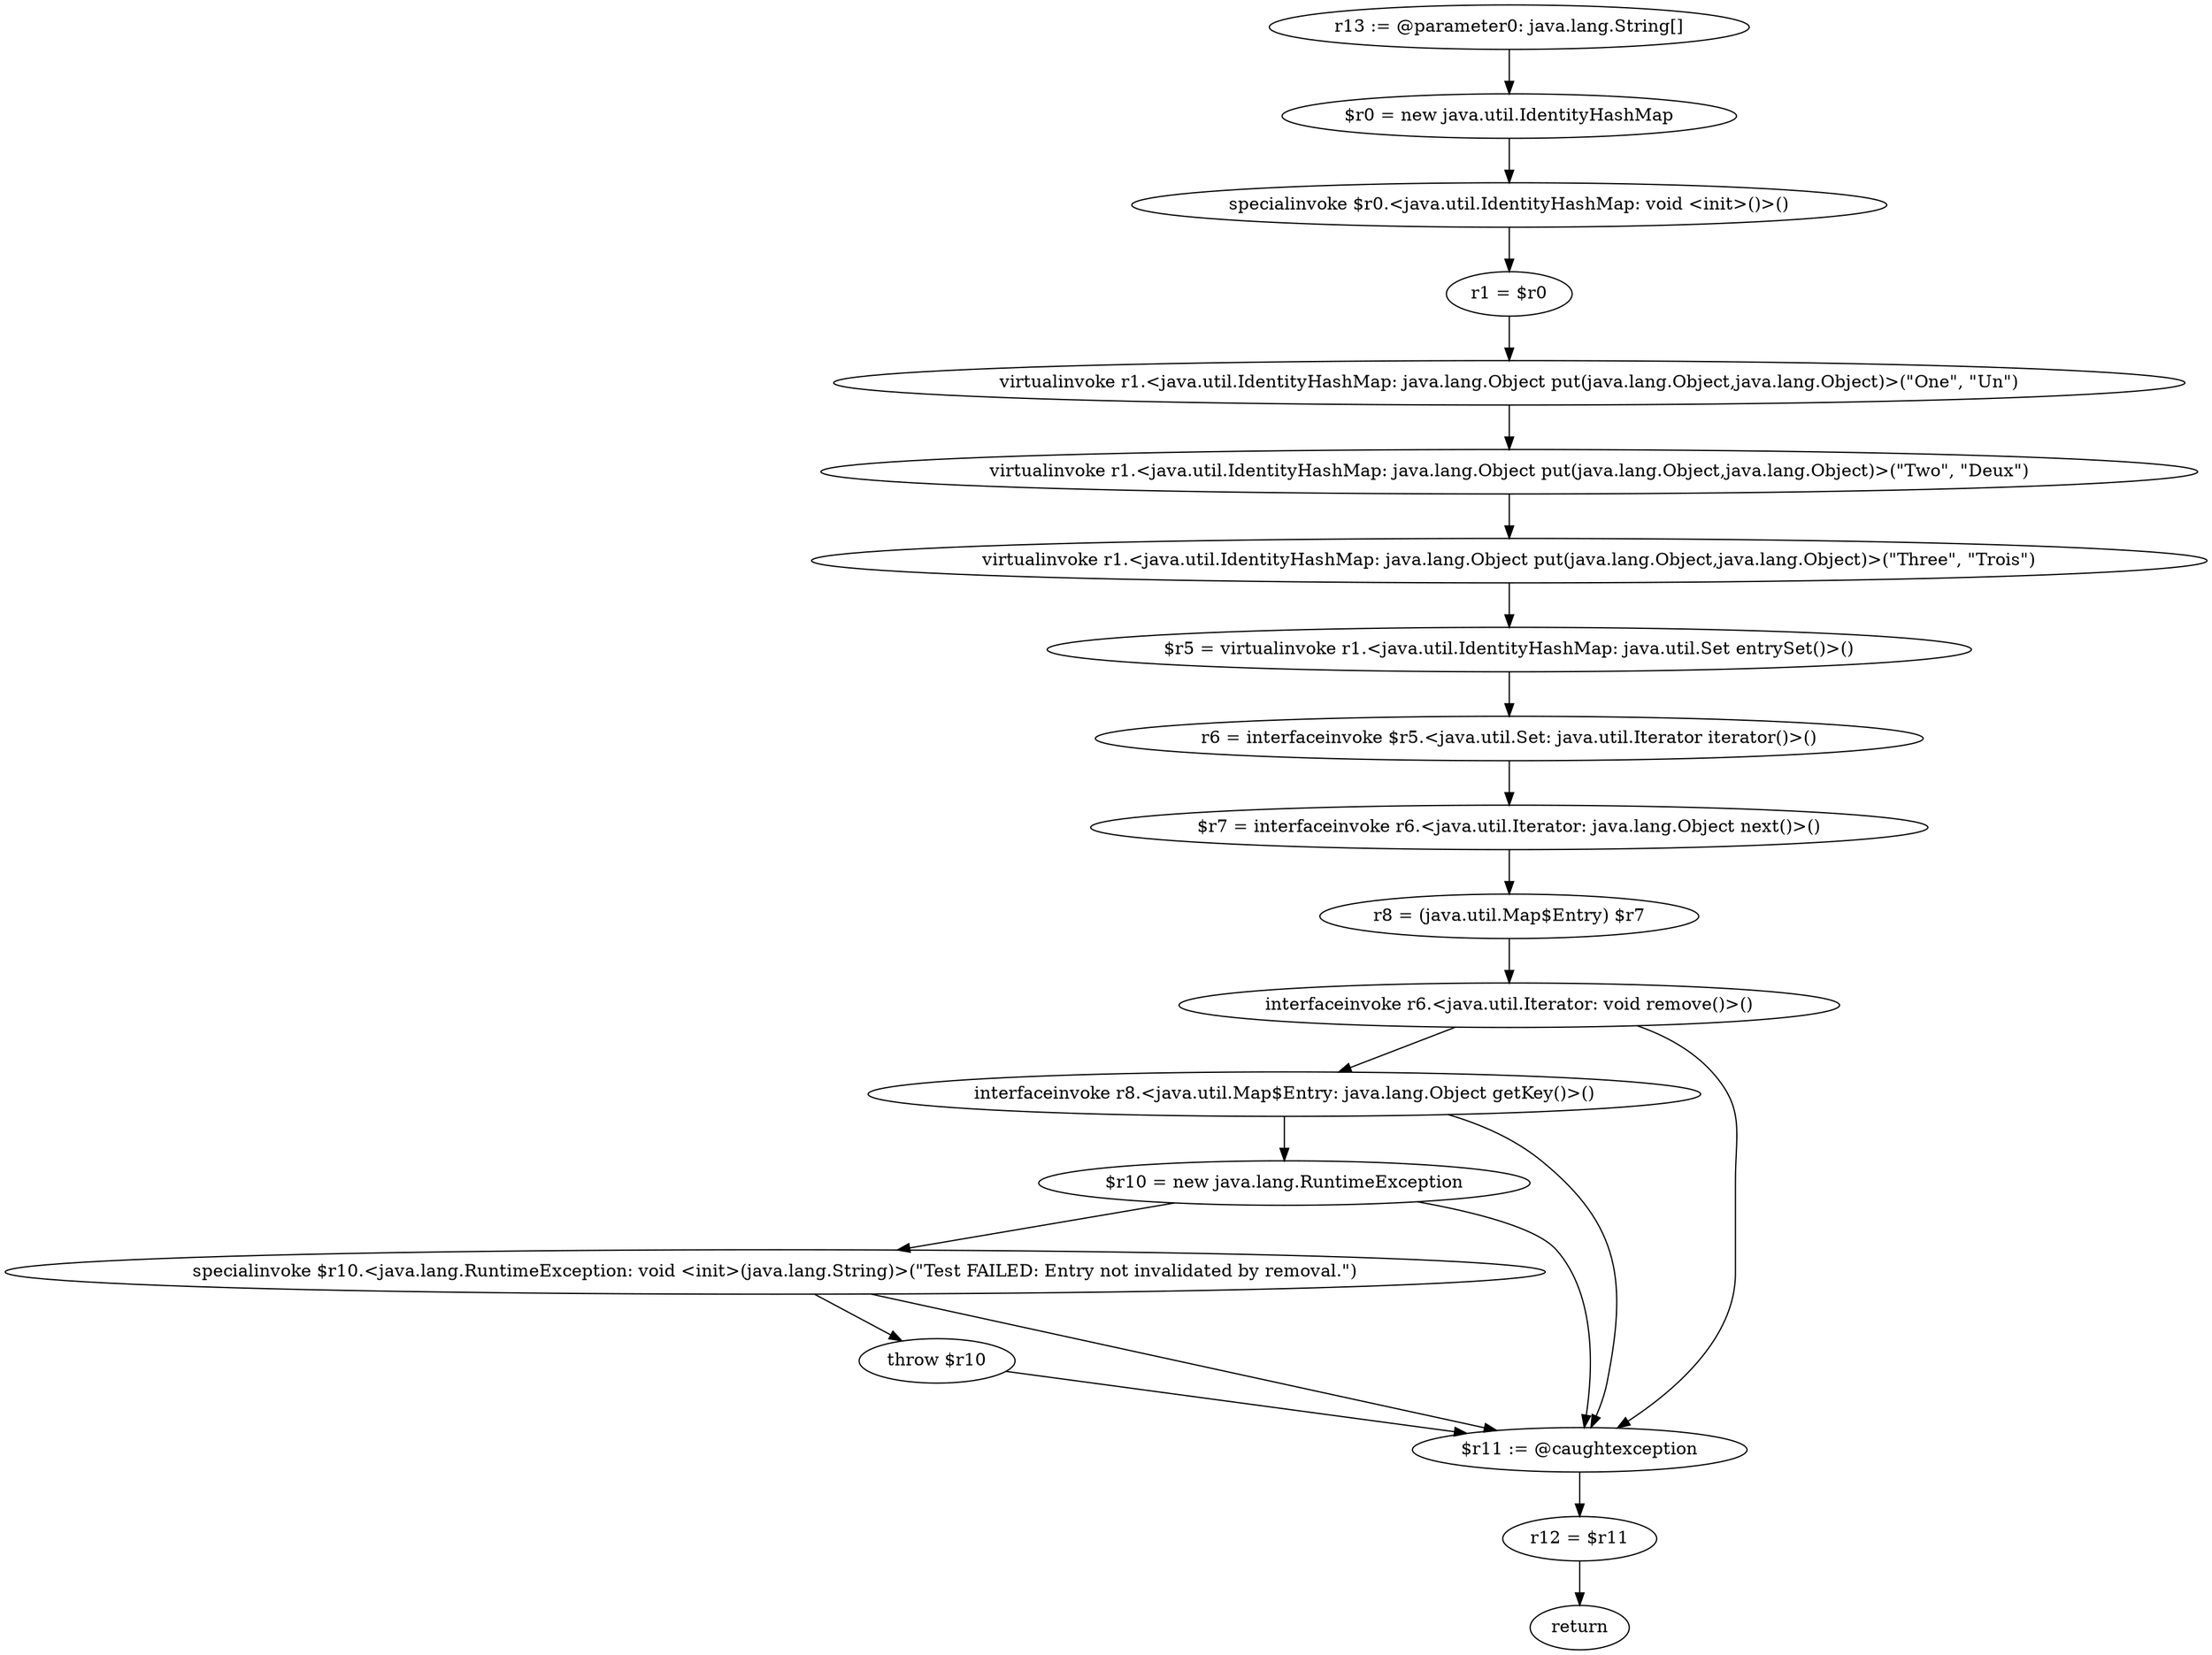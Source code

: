 digraph "unitGraph" {
    "r13 := @parameter0: java.lang.String[]"
    "$r0 = new java.util.IdentityHashMap"
    "specialinvoke $r0.<java.util.IdentityHashMap: void <init>()>()"
    "r1 = $r0"
    "virtualinvoke r1.<java.util.IdentityHashMap: java.lang.Object put(java.lang.Object,java.lang.Object)>(\"One\", \"Un\")"
    "virtualinvoke r1.<java.util.IdentityHashMap: java.lang.Object put(java.lang.Object,java.lang.Object)>(\"Two\", \"Deux\")"
    "virtualinvoke r1.<java.util.IdentityHashMap: java.lang.Object put(java.lang.Object,java.lang.Object)>(\"Three\", \"Trois\")"
    "$r5 = virtualinvoke r1.<java.util.IdentityHashMap: java.util.Set entrySet()>()"
    "r6 = interfaceinvoke $r5.<java.util.Set: java.util.Iterator iterator()>()"
    "$r7 = interfaceinvoke r6.<java.util.Iterator: java.lang.Object next()>()"
    "r8 = (java.util.Map$Entry) $r7"
    "interfaceinvoke r6.<java.util.Iterator: void remove()>()"
    "interfaceinvoke r8.<java.util.Map$Entry: java.lang.Object getKey()>()"
    "$r10 = new java.lang.RuntimeException"
    "specialinvoke $r10.<java.lang.RuntimeException: void <init>(java.lang.String)>(\"Test FAILED: Entry not invalidated by removal.\")"
    "throw $r10"
    "$r11 := @caughtexception"
    "r12 = $r11"
    "return"
    "r13 := @parameter0: java.lang.String[]"->"$r0 = new java.util.IdentityHashMap";
    "$r0 = new java.util.IdentityHashMap"->"specialinvoke $r0.<java.util.IdentityHashMap: void <init>()>()";
    "specialinvoke $r0.<java.util.IdentityHashMap: void <init>()>()"->"r1 = $r0";
    "r1 = $r0"->"virtualinvoke r1.<java.util.IdentityHashMap: java.lang.Object put(java.lang.Object,java.lang.Object)>(\"One\", \"Un\")";
    "virtualinvoke r1.<java.util.IdentityHashMap: java.lang.Object put(java.lang.Object,java.lang.Object)>(\"One\", \"Un\")"->"virtualinvoke r1.<java.util.IdentityHashMap: java.lang.Object put(java.lang.Object,java.lang.Object)>(\"Two\", \"Deux\")";
    "virtualinvoke r1.<java.util.IdentityHashMap: java.lang.Object put(java.lang.Object,java.lang.Object)>(\"Two\", \"Deux\")"->"virtualinvoke r1.<java.util.IdentityHashMap: java.lang.Object put(java.lang.Object,java.lang.Object)>(\"Three\", \"Trois\")";
    "virtualinvoke r1.<java.util.IdentityHashMap: java.lang.Object put(java.lang.Object,java.lang.Object)>(\"Three\", \"Trois\")"->"$r5 = virtualinvoke r1.<java.util.IdentityHashMap: java.util.Set entrySet()>()";
    "$r5 = virtualinvoke r1.<java.util.IdentityHashMap: java.util.Set entrySet()>()"->"r6 = interfaceinvoke $r5.<java.util.Set: java.util.Iterator iterator()>()";
    "r6 = interfaceinvoke $r5.<java.util.Set: java.util.Iterator iterator()>()"->"$r7 = interfaceinvoke r6.<java.util.Iterator: java.lang.Object next()>()";
    "$r7 = interfaceinvoke r6.<java.util.Iterator: java.lang.Object next()>()"->"r8 = (java.util.Map$Entry) $r7";
    "r8 = (java.util.Map$Entry) $r7"->"interfaceinvoke r6.<java.util.Iterator: void remove()>()";
    "interfaceinvoke r6.<java.util.Iterator: void remove()>()"->"interfaceinvoke r8.<java.util.Map$Entry: java.lang.Object getKey()>()";
    "interfaceinvoke r6.<java.util.Iterator: void remove()>()"->"$r11 := @caughtexception";
    "interfaceinvoke r8.<java.util.Map$Entry: java.lang.Object getKey()>()"->"$r10 = new java.lang.RuntimeException";
    "interfaceinvoke r8.<java.util.Map$Entry: java.lang.Object getKey()>()"->"$r11 := @caughtexception";
    "$r10 = new java.lang.RuntimeException"->"specialinvoke $r10.<java.lang.RuntimeException: void <init>(java.lang.String)>(\"Test FAILED: Entry not invalidated by removal.\")";
    "$r10 = new java.lang.RuntimeException"->"$r11 := @caughtexception";
    "specialinvoke $r10.<java.lang.RuntimeException: void <init>(java.lang.String)>(\"Test FAILED: Entry not invalidated by removal.\")"->"throw $r10";
    "specialinvoke $r10.<java.lang.RuntimeException: void <init>(java.lang.String)>(\"Test FAILED: Entry not invalidated by removal.\")"->"$r11 := @caughtexception";
    "throw $r10"->"$r11 := @caughtexception";
    "$r11 := @caughtexception"->"r12 = $r11";
    "r12 = $r11"->"return";
}
